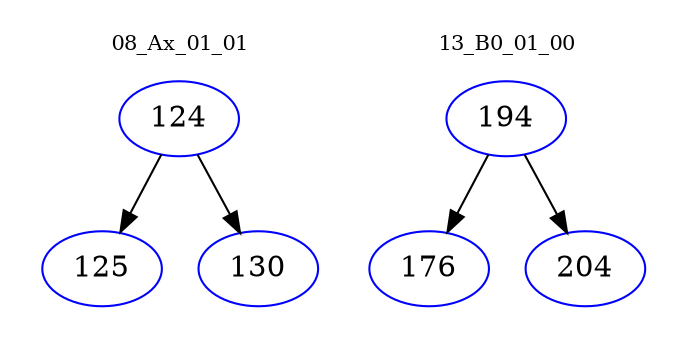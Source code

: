 digraph{
subgraph cluster_0 {
color = white
label = "08_Ax_01_01";
fontsize=10;
T0_124 [label="124", color="blue"]
T0_124 -> T0_125 [color="black"]
T0_125 [label="125", color="blue"]
T0_124 -> T0_130 [color="black"]
T0_130 [label="130", color="blue"]
}
subgraph cluster_1 {
color = white
label = "13_B0_01_00";
fontsize=10;
T1_194 [label="194", color="blue"]
T1_194 -> T1_176 [color="black"]
T1_176 [label="176", color="blue"]
T1_194 -> T1_204 [color="black"]
T1_204 [label="204", color="blue"]
}
}
